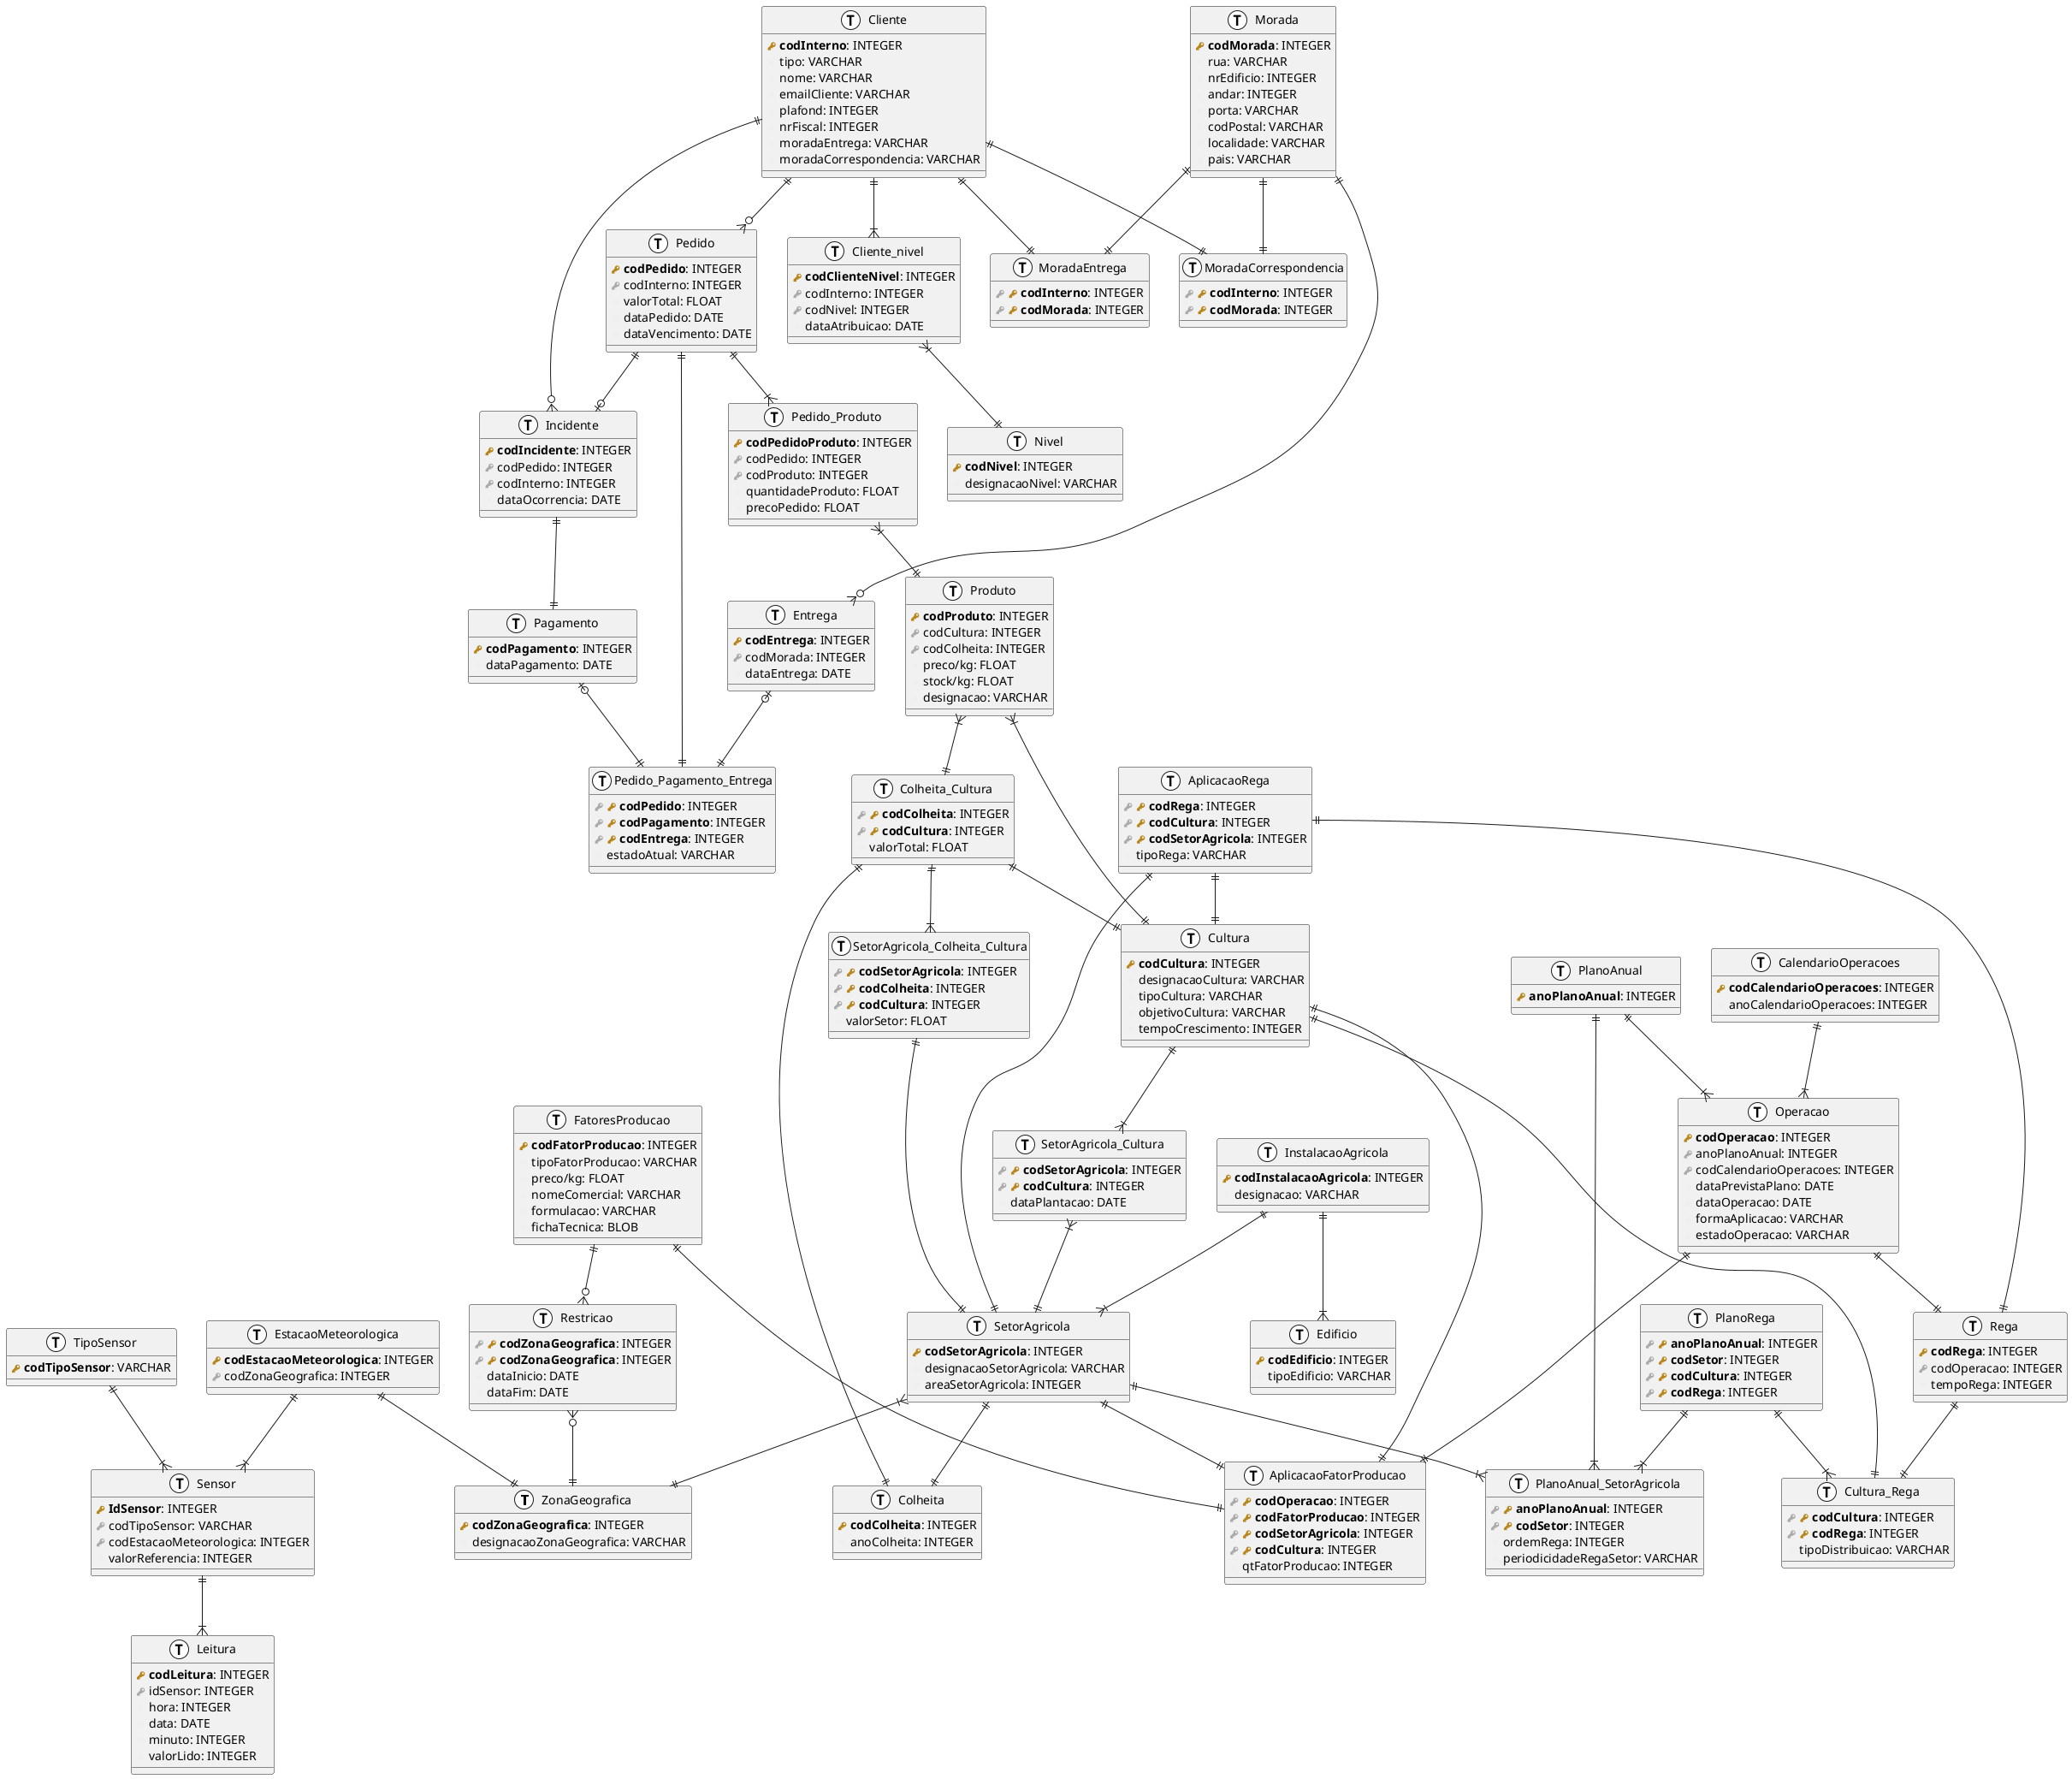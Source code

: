 @startuml
!define primary_key(x) <b><color:#b8861b><&key></color> x</b>
!define foreign_key(x) <color:#aaaaaa><&key></color> x
!define column(x) <color:#efefef><&media-record></color> x
!define table(x) entity x << (T, white) >>

' Zero or One	|o--
' Exactly One	||--
' Zero or Many	}o--
' One or Many	}|--

' Entidades com atributos proprios
table( ZonaGeografica ) {
    primary_key( codZonaGeografica ): INTEGER
    column( designacaoZonaGeografica ): VARCHAR
}

table( EstacaoMeteorologica ) {
    primary_key( codEstacaoMeteorologica ): INTEGER
    foreign_key( codZonaGeografica ): INTEGER
}

table( Sensor ) {
    primary_key( IdSensor ): INTEGER
    foreign_key(codTipoSensor): VARCHAR
    foreign_key( codEstacaoMeteorologica ): INTEGER
    column( valorReferencia ): INTEGER
}

table( TipoSensor ) {
    primary_key( codTipoSensor ): VARCHAR
}

table( Leitura ) {
    primary_key( codLeitura ): INTEGER
    foreign_key( idSensor ): INTEGER
    column( hora ): INTEGER
    column( data ): DATE
    column( minuto ): INTEGER
    column( valorLido ): INTEGER
}

table( FatoresProducao ) {
    primary_key( codFatorProducao ): INTEGER
    column( tipoFatorProducao ): VARCHAR
    column( preco/kg ): FLOAT
    column( nomeComercial ): VARCHAR
    column( formulacao ): VARCHAR
    column( fichaTecnica ): BLOB
}

table( Restricao ) {
    foreign_key(primary_key( codZonaGeografica )): INTEGER
    foreign_key(primary_key( codZonaGeografica )): INTEGER
    column( dataInicio ): DATE
    column( dataFim ): DATE
}

table( AplicacaoFatorProducao ) {
    foreign_key(primary_key( codOperacao )): INTEGER
    foreign_key(primary_key( codFatorProducao )): INTEGER
    foreign_key(primary_key( codSetorAgricola )): INTEGER
    foreign_key(primary_key( codCultura )): INTEGER
    column( qtFatorProducao ): INTEGER
}

table( SetorAgricola ) {
    primary_key( codSetorAgricola ): INTEGER
    column( designacaoSetorAgricola ): VARCHAR
    column( areaSetorAgricola ): INTEGER
}

table( Operacao ) {
    primary_key( codOperacao ): INTEGER
    foreign_key( anoPlanoAnual ): INTEGER
    foreign_key( codCalendarioOperacoes ): INTEGER
    column( dataPrevistaPlano ): DATE
    column( dataOperacao ): DATE
    column( formaAplicacao ): VARCHAR
    column( estadoOperacao ): VARCHAR
}

table( Cultura ) {
    primary_key( codCultura ): INTEGER
    column( designacaoCultura ): VARCHAR
    column( tipoCultura ): VARCHAR
    column( objetivoCultura ): VARCHAR
    column( tempoCrescimento ): INTEGER
}

table( SetorAgricola_Cultura ) {
    foreign_key(primary_key( codSetorAgricola )): INTEGER
    foreign_key(primary_key( codCultura )): INTEGER
    column( dataPlantacao ): DATE
}

table( PlanoAnual ) {
    primary_key( anoPlanoAnual ): INTEGER
}

table( CalendarioOperacoes ) {
    primary_key( codCalendarioOperacoes ): INTEGER
    column( anoCalendarioOperacoes ): INTEGER

}

table( Rega ) {
    primary_key( codRega ): INTEGER
    foreign_key( codOperacao ): INTEGER
    column( tempoRega ): INTEGER
}

table( AplicacaoRega ){
     foreign_key(primary_key( codRega )): INTEGER
     foreign_key(primary_key( codCultura )): INTEGER
     foreign_key(primary_key( codSetorAgricola )): INTEGER
     column( tipoRega ): VARCHAR
}

table( PlanoRega ) {
   foreign_key(primary_key( anoPlanoAnual )): INTEGER
   foreign_key( primary_key( codSetor )): INTEGER
   foreign_key(primary_key( codCultura )): INTEGER
   foreign_key(primary_key( codRega )): INTEGER
}

table( PlanoAnual_SetorAgricola ){
    foreign_key(primary_key( anoPlanoAnual )): INTEGER
    foreign_key( primary_key( codSetor )): INTEGER
    column( ordemRega ): INTEGER
    column( periodicidadeRegaSetor ): VARCHAR
}

table( Cultura_Rega ){
    foreign_key(primary_key( codCultura )): INTEGER
    foreign_key(primary_key( codRega )): INTEGER
    column( tipoDistribuicao ): VARCHAR
}

table( Colheita ) {
    primary_key( codColheita ): INTEGER
    column( anoColheita ): INTEGER
}

table( SetorAgricola_Colheita_Cultura ) {
    foreign_key(primary_key( codSetorAgricola )): INTEGER
    foreign_key(primary_key( codColheita )): INTEGER
    foreign_key(primary_key( codCultura )): INTEGER
    column( valorSetor ): FLOAT
}

table( Produto ) {
    primary_key( codProduto ): INTEGER
    foreign_key( codCultura ): INTEGER
    foreign_key( codColheita ): INTEGER
    column( preco/kg ): FLOAT
    column( stock/kg ): FLOAT
    column( designacao ): VARCHAR
}

table( Colheita_Cultura ){
    foreign_key(primary_key( codColheita )): INTEGER
    foreign_key(primary_key( codCultura )): INTEGER
    column( valorTotal ): FLOAT
}

table( Pedido_Produto ) {
    primary_key( codPedidoProduto ): INTEGER
    foreign_key( codPedido ): INTEGER
    foreign_key( codProduto ): INTEGER
    column( quantidadeProduto ): FLOAT
    column( precoPedido ): FLOAT
}

table( Pedido ) {
    primary_key( codPedido ): INTEGER
    foreign_key( codInterno ): INTEGER
    column( valorTotal ): FLOAT
    column( dataPedido ): DATE
    column( dataVencimento ): DATE
}

table( Entrega ) {
    primary_key( codEntrega ): INTEGER
    foreign_key( codMorada ): INTEGER
    column( dataEntrega ): DATE
}

table( Incidente ) {
    primary_key( codIncidente ): INTEGER
    foreign_key( codPedido ): INTEGER
    foreign_key( codInterno ): INTEGER
    column( dataOcorrencia ): DATE
}

table( Cliente ) {
    primary_key( codInterno ): INTEGER
    column( tipo ): VARCHAR
    column( nome ): VARCHAR
    column( emailCliente ): VARCHAR
    column( plafond ): INTEGER
    column( nrFiscal ): INTEGER
    column( moradaEntrega ): VARCHAR
    column( moradaCorrespondencia ): VARCHAR
}

table( MoradaEntrega ) {
    foreign_key(primary_key( codInterno )): INTEGER
    foreign_key( primary_key( codMorada )): INTEGER
}

table( MoradaCorrespondencia ) {
    foreign_key(primary_key( codInterno )): INTEGER
    foreign_key( primary_key( codMorada )): INTEGER
}

table( Morada ) {
    primary_key( codMorada ): INTEGER
    column( rua ): VARCHAR
    column( nrEdificio ): INTEGER
    column( andar ): INTEGER
    column( porta ): VARCHAR
    column( codPostal ): VARCHAR
    column( localidade ): VARCHAR
    column( pais ): VARCHAR
}

table( Nivel ) {
    primary_key( codNivel ): INTEGER
    column( designacaoNivel ): VARCHAR
}

table( Cliente_nivel ) {
    primary_key( codClienteNivel ): INTEGER
    foreign_key( codInterno ): INTEGER
    foreign_key( codNivel ): INTEGER
    column( dataAtribuicao ): DATE
}

table( Pagamento ) {
    primary_key( codPagamento ): INTEGER
    column( dataPagamento ): DATE
}

table( Pedido_Pagamento_Entrega ) {
    foreign_key( primary_key( codPedido )): INTEGER
    foreign_key( primary_key( codPagamento )): INTEGER
    foreign_key( primary_key( codEntrega )): INTEGER
    column( estadoAtual ): VARCHAR
}

table( InstalacaoAgricola ) {
    primary_key( codInstalacaoAgricola ): INTEGER
    column( designacao ): VARCHAR
}

table( Edificio ) {
    primary_key( codEdificio ): INTEGER
    column( tipoEdificio ): VARCHAR
}

' cardinalidades
Cliente ||--o{ Incidente
Cliente ||--o{ Pedido
InstalacaoAgricola ||--|{ Edificio
Cliente ||--|{ Cliente_nivel
Cliente_nivel }|--|| Nivel
InstalacaoAgricola ||--|{ SetorAgricola
SetorAgricola ||--|| Colheita
Cultura ||--|{ SetorAgricola_Cultura
SetorAgricola_Cultura }|--|| SetorAgricola
Pedido ||--|{ Pedido_Produto
Pedido_Produto }|--|| Produto
EstacaoMeteorologica ||--|| ZonaGeografica
EstacaoMeteorologica ||--|{ Sensor
TipoSensor ||--|{ Sensor
Sensor ||--|{ Leitura
Pedido ||--o| Incidente
Morada ||--o{ Entrega
Pedido ||--|| Pedido_Pagamento_Entrega
Pagamento |o--|| Pedido_Pagamento_Entrega
Entrega |o--|| Pedido_Pagamento_Entrega
Produto }|--|| Cultura
Operacao ||--|| Rega
CalendarioOperacoes ||--|{ Operacao
FatoresProducao ||--o{ Restricao
Restricao }o--|| ZonaGeografica
Incidente ||--|| Pagamento
SetorAgricola }|--|| ZonaGeografica
PlanoAnual ||--|{ Operacao
FatoresProducao ||--|| AplicacaoFatorProducao
Cultura ||--|| AplicacaoFatorProducao
Operacao ||--|| AplicacaoFatorProducao
SetorAgricola ||--|| AplicacaoFatorProducao
Morada ||--|| MoradaEntrega
Cliente ||--|| MoradaEntrega
Morada ||--|| MoradaCorrespondencia
Cliente ||--|| MoradaCorrespondencia
AplicacaoRega ||--|| Cultura
AplicacaoRega ||--|| SetorAgricola
AplicacaoRega ||--|| Rega
PlanoAnual ||--|{ PlanoAnual_SetorAgricola
SetorAgricola ||--|{ PlanoAnual_SetorAgricola
Cultura ||--|| Cultura_Rega
Rega ||--|| Cultura_Rega
PlanoRega ||--|{ Cultura_Rega
PlanoRega ||--|{ PlanoAnual_SetorAgricola

SetorAgricola_Colheita_Cultura ||--|| SetorAgricola
Colheita_Cultura ||--|| Colheita
Colheita_Cultura ||--|| Cultura
Colheita_Cultura ||--|{ SetorAgricola_Colheita_Cultura
Produto }|--|| Colheita_Cultura
@enduml